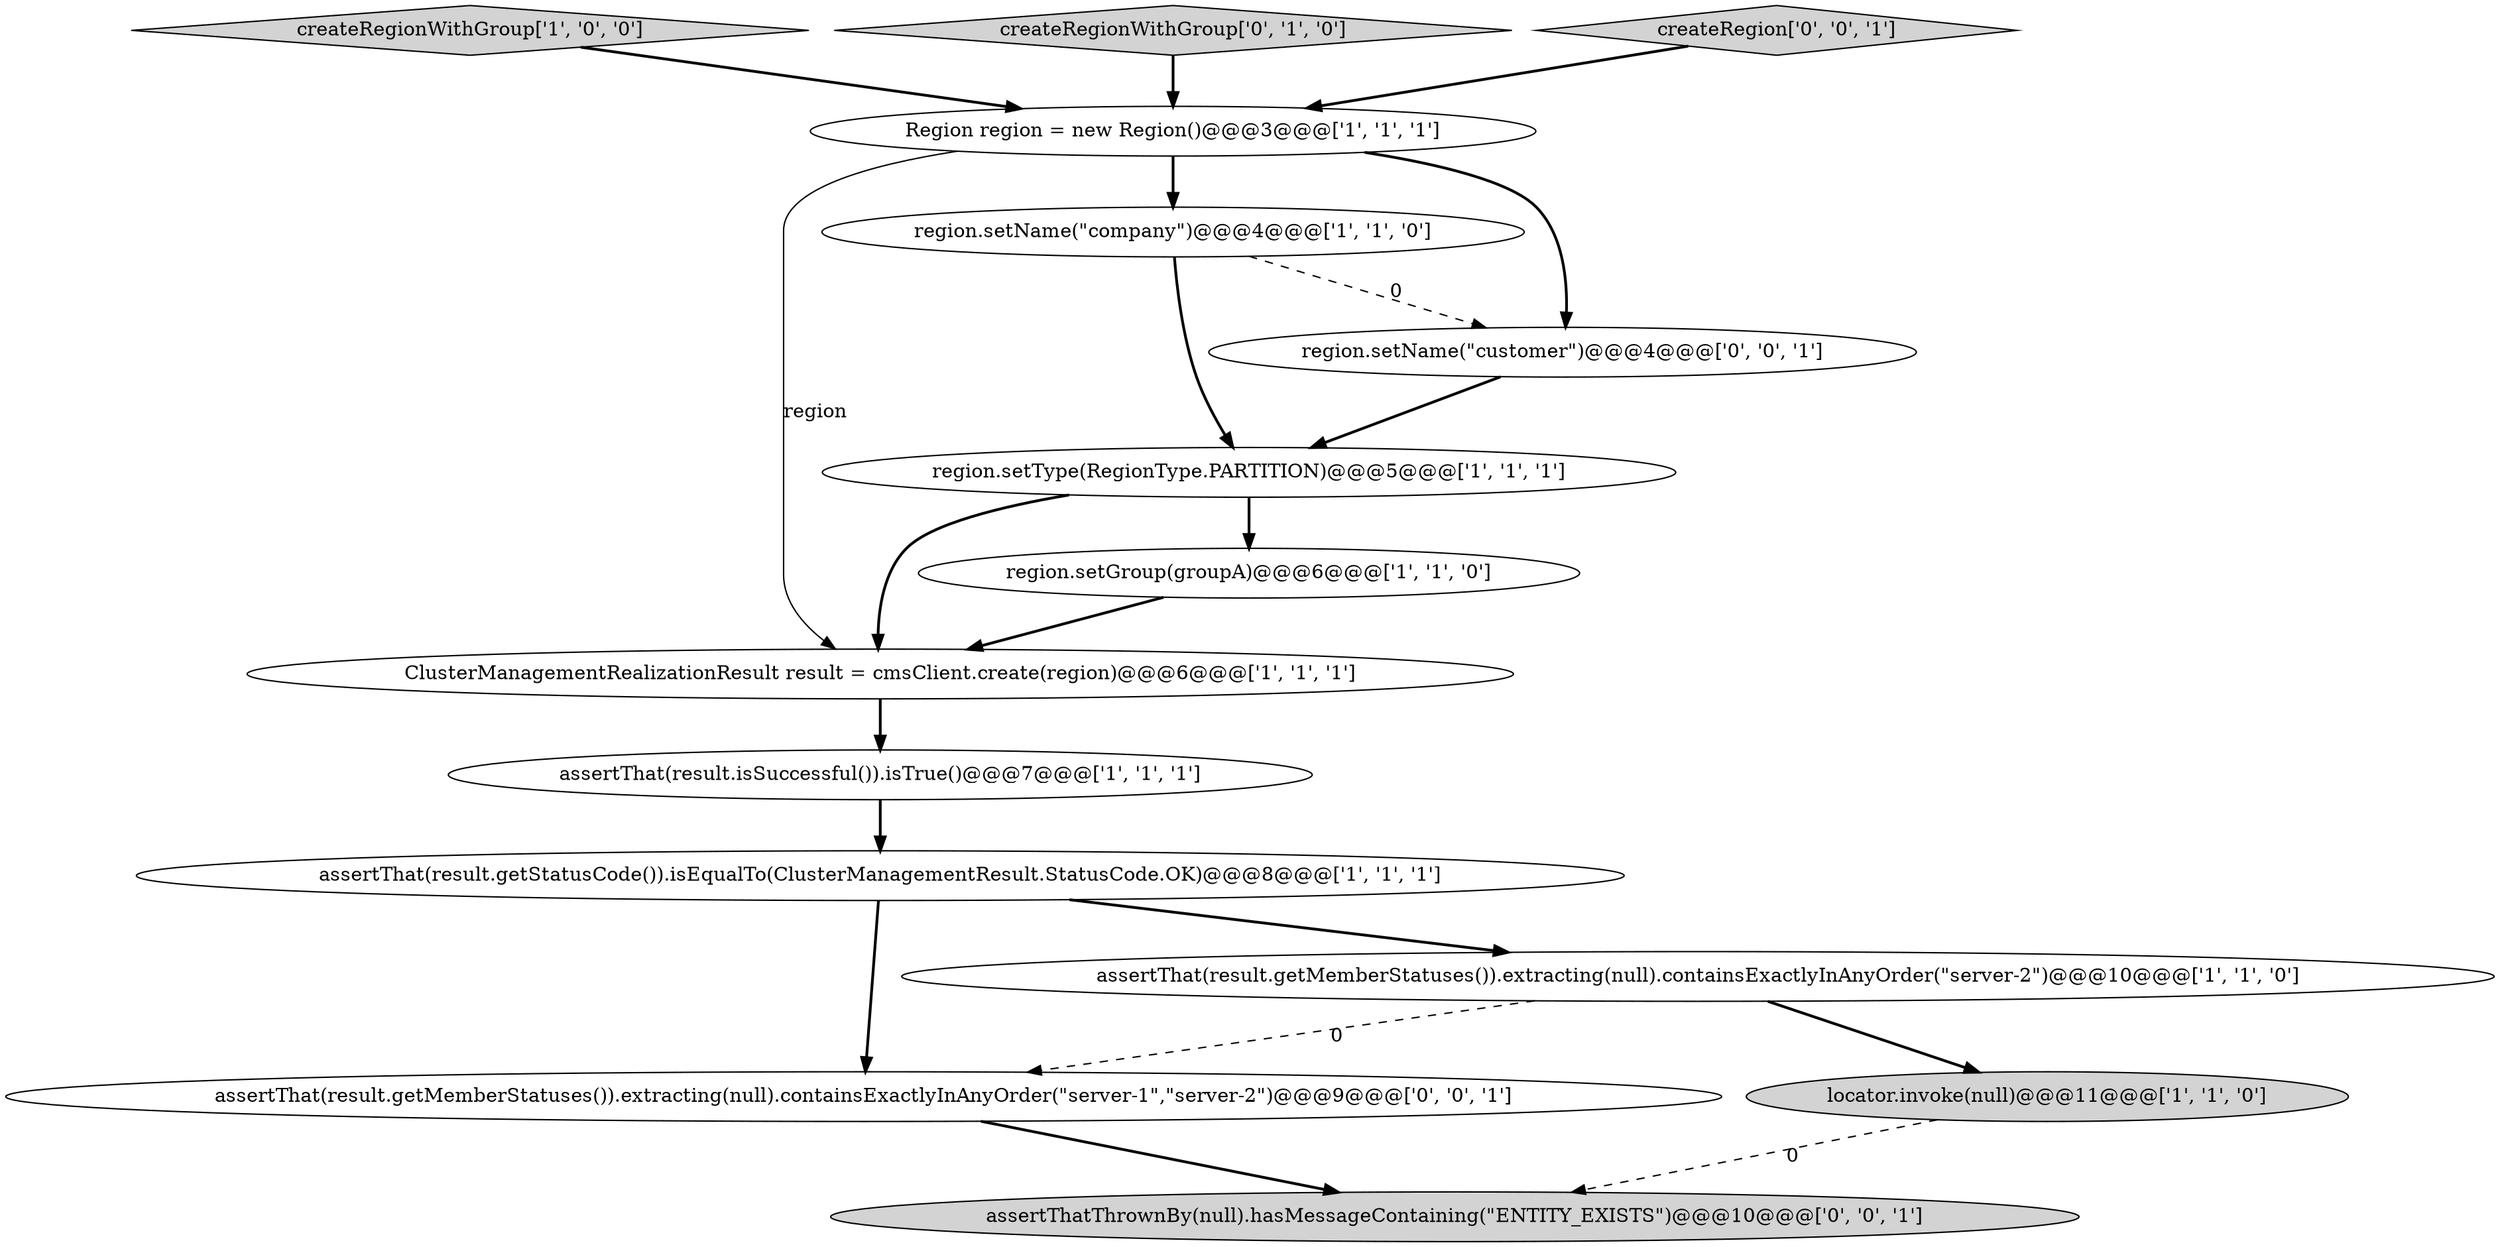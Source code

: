 digraph {
1 [style = filled, label = "region.setType(RegionType.PARTITION)@@@5@@@['1', '1', '1']", fillcolor = white, shape = ellipse image = "AAA0AAABBB1BBB"];
3 [style = filled, label = "assertThat(result.isSuccessful()).isTrue()@@@7@@@['1', '1', '1']", fillcolor = white, shape = ellipse image = "AAA0AAABBB1BBB"];
4 [style = filled, label = "Region region = new Region()@@@3@@@['1', '1', '1']", fillcolor = white, shape = ellipse image = "AAA0AAABBB1BBB"];
11 [style = filled, label = "assertThat(result.getMemberStatuses()).extracting(null).containsExactlyInAnyOrder(\"server-1\",\"server-2\")@@@9@@@['0', '0', '1']", fillcolor = white, shape = ellipse image = "AAA0AAABBB3BBB"];
2 [style = filled, label = "ClusterManagementRealizationResult result = cmsClient.create(region)@@@6@@@['1', '1', '1']", fillcolor = white, shape = ellipse image = "AAA0AAABBB1BBB"];
5 [style = filled, label = "locator.invoke(null)@@@11@@@['1', '1', '0']", fillcolor = lightgray, shape = ellipse image = "AAA0AAABBB1BBB"];
9 [style = filled, label = "assertThat(result.getMemberStatuses()).extracting(null).containsExactlyInAnyOrder(\"server-2\")@@@10@@@['1', '1', '0']", fillcolor = white, shape = ellipse image = "AAA0AAABBB1BBB"];
6 [style = filled, label = "createRegionWithGroup['1', '0', '0']", fillcolor = lightgray, shape = diamond image = "AAA0AAABBB1BBB"];
0 [style = filled, label = "assertThat(result.getStatusCode()).isEqualTo(ClusterManagementResult.StatusCode.OK)@@@8@@@['1', '1', '1']", fillcolor = white, shape = ellipse image = "AAA0AAABBB1BBB"];
8 [style = filled, label = "region.setName(\"company\")@@@4@@@['1', '1', '0']", fillcolor = white, shape = ellipse image = "AAA0AAABBB1BBB"];
10 [style = filled, label = "createRegionWithGroup['0', '1', '0']", fillcolor = lightgray, shape = diamond image = "AAA0AAABBB2BBB"];
12 [style = filled, label = "assertThatThrownBy(null).hasMessageContaining(\"ENTITY_EXISTS\")@@@10@@@['0', '0', '1']", fillcolor = lightgray, shape = ellipse image = "AAA0AAABBB3BBB"];
7 [style = filled, label = "region.setGroup(groupA)@@@6@@@['1', '1', '0']", fillcolor = white, shape = ellipse image = "AAA0AAABBB1BBB"];
14 [style = filled, label = "createRegion['0', '0', '1']", fillcolor = lightgray, shape = diamond image = "AAA0AAABBB3BBB"];
13 [style = filled, label = "region.setName(\"customer\")@@@4@@@['0', '0', '1']", fillcolor = white, shape = ellipse image = "AAA0AAABBB3BBB"];
13->1 [style = bold, label=""];
4->13 [style = bold, label=""];
0->9 [style = bold, label=""];
8->1 [style = bold, label=""];
8->13 [style = dashed, label="0"];
9->11 [style = dashed, label="0"];
1->7 [style = bold, label=""];
14->4 [style = bold, label=""];
4->8 [style = bold, label=""];
11->12 [style = bold, label=""];
10->4 [style = bold, label=""];
6->4 [style = bold, label=""];
4->2 [style = solid, label="region"];
3->0 [style = bold, label=""];
9->5 [style = bold, label=""];
1->2 [style = bold, label=""];
0->11 [style = bold, label=""];
5->12 [style = dashed, label="0"];
2->3 [style = bold, label=""];
7->2 [style = bold, label=""];
}
